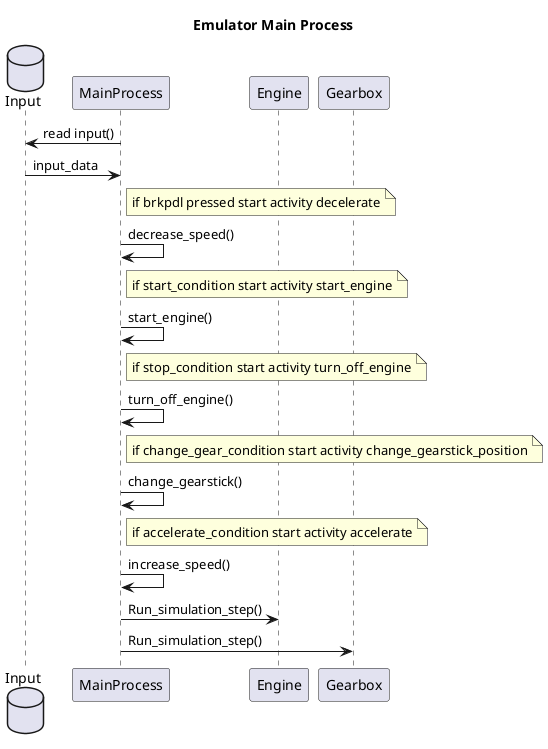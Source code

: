 @startuml 
title Emulator Main Process
database Input
participant MainProcess

Input <- MainProcess : read input()
Input -> MainProcess : input_data

note right of MainProcess : if brkpdl pressed start activity decelerate
MainProcess -> MainProcess : decrease_speed()

note right of MainProcess : if start_condition start activity start_engine
MainProcess -> MainProcess : start_engine()

note right of MainProcess : if stop_condition start activity turn_off_engine
MainProcess -> MainProcess : turn_off_engine()

note right of MainProcess : if change_gear_condition start activity change_gearstick_position
MainProcess -> MainProcess : change_gearstick()

note right of MainProcess : if accelerate_condition start activity accelerate
MainProcess -> MainProcess : increase_speed()

MainProcess -> Engine : Run_simulation_step()
MainProcess -> Gearbox : Run_simulation_step()
@enduml